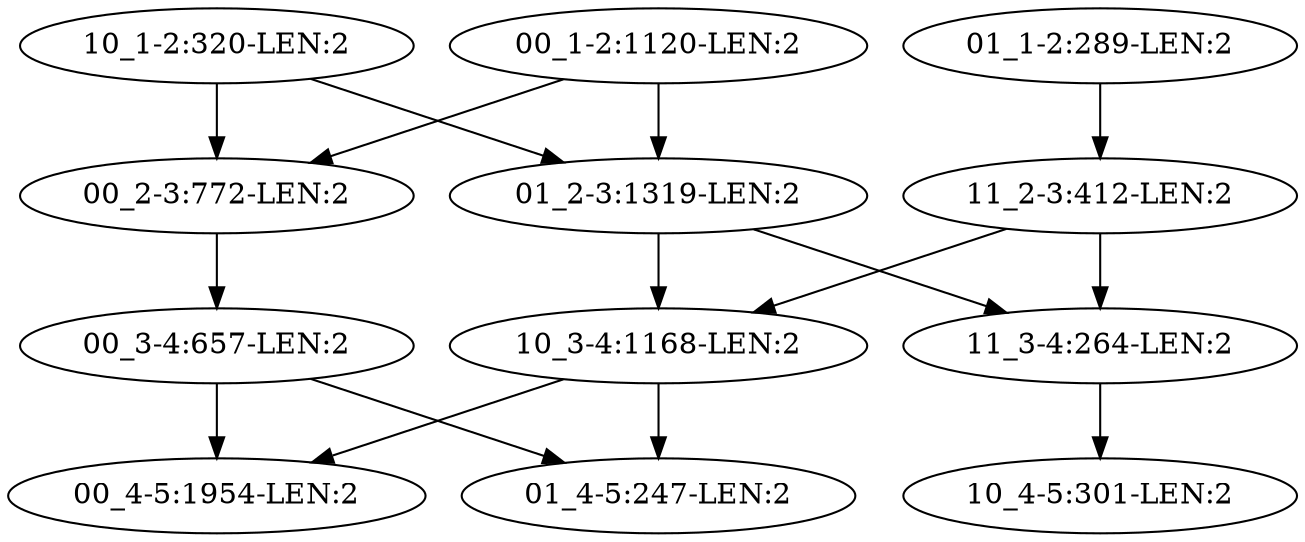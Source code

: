 digraph G {
    "00_3-4:657-LEN:2" -> "01_4-5:247-LEN:2";
    "00_3-4:657-LEN:2" -> "00_4-5:1954-LEN:2";
    "00_1-2:1120-LEN:2" -> "00_2-3:772-LEN:2";
    "00_1-2:1120-LEN:2" -> "01_2-3:1319-LEN:2";
    "11_2-3:412-LEN:2" -> "10_3-4:1168-LEN:2";
    "11_2-3:412-LEN:2" -> "11_3-4:264-LEN:2";
    "10_3-4:1168-LEN:2" -> "01_4-5:247-LEN:2";
    "10_3-4:1168-LEN:2" -> "00_4-5:1954-LEN:2";
    "00_2-3:772-LEN:2" -> "00_3-4:657-LEN:2";
    "01_1-2:289-LEN:2" -> "11_2-3:412-LEN:2";
    "01_2-3:1319-LEN:2" -> "10_3-4:1168-LEN:2";
    "01_2-3:1319-LEN:2" -> "11_3-4:264-LEN:2";
    "11_3-4:264-LEN:2" -> "10_4-5:301-LEN:2";
    "10_1-2:320-LEN:2" -> "00_2-3:772-LEN:2";
    "10_1-2:320-LEN:2" -> "01_2-3:1319-LEN:2";
}
